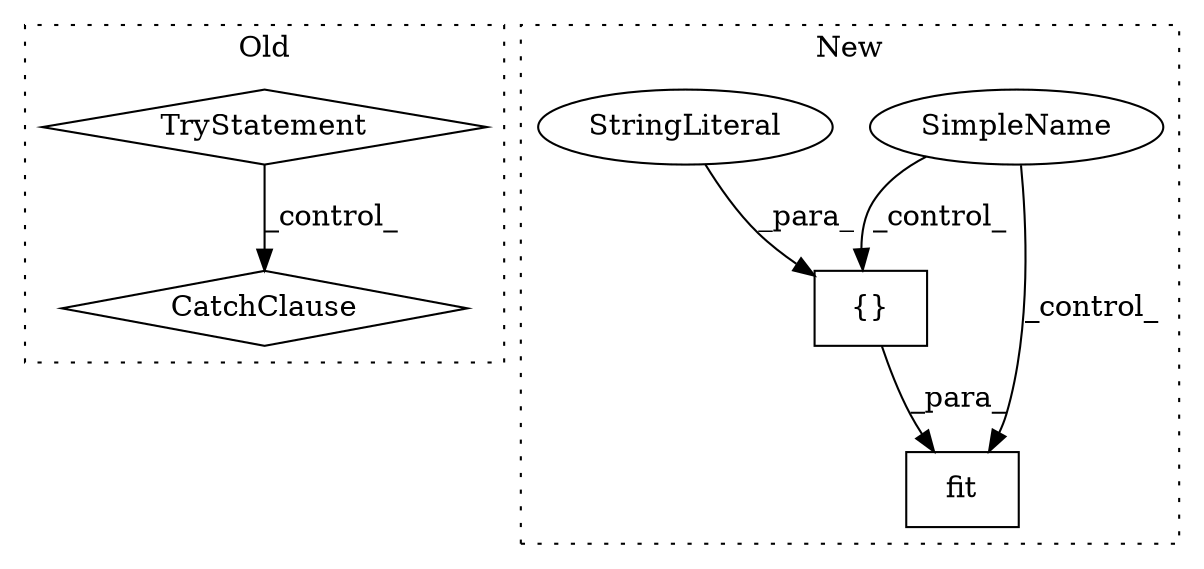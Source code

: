 digraph G {
subgraph cluster0 {
1 [label="TryStatement" a="54" s="10491" l="4" shape="diamond"];
3 [label="CatchClause" a="12" s="10534,10557" l="11,2" shape="diamond"];
label = "Old";
style="dotted";
}
subgraph cluster1 {
2 [label="fit" a="32" s="10730,10763" l="4,1" shape="box"];
4 [label="{}" a="4" s="10746,10762" l="1,1" shape="box"];
5 [label="SimpleName" a="42" s="" l="" shape="ellipse"];
6 [label="StringLiteral" a="45" s="10747" l="15" shape="ellipse"];
label = "New";
style="dotted";
}
1 -> 3 [label="_control_"];
4 -> 2 [label="_para_"];
5 -> 2 [label="_control_"];
5 -> 4 [label="_control_"];
6 -> 4 [label="_para_"];
}